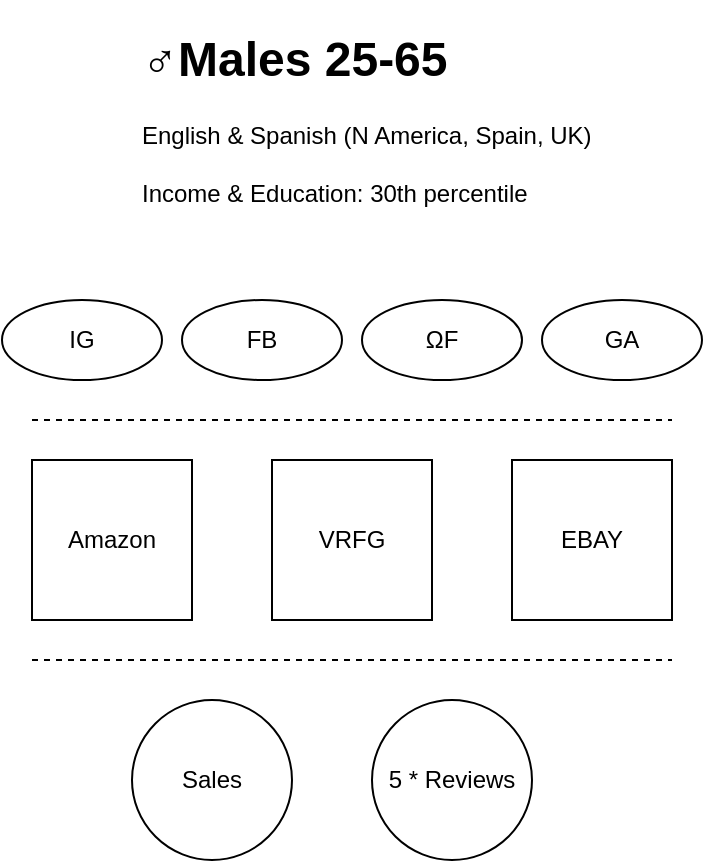 <mxfile version="13.1.3">
    <diagram id="6hGFLwfOUW9BJ-s0fimq" name="Page-1">
        <mxGraphModel dx="929" dy="642" grid="1" gridSize="10" guides="1" tooltips="1" connect="1" arrows="1" fold="1" page="1" pageScale="1" pageWidth="827" pageHeight="1169" math="0" shadow="0">
            <root>
                <mxCell id="0"/>
                <mxCell id="1" parent="0"/>
                <mxCell id="2" value="&lt;h1&gt;♂Males 25-65&lt;/h1&gt;&lt;div&gt;English &amp;amp; Spanish (&lt;span&gt;N America, Spain, UK)&lt;/span&gt;&lt;/div&gt;&lt;div&gt;&lt;span&gt;&lt;br&gt;&lt;/span&gt;&lt;/div&gt;&lt;div&gt;&lt;span&gt;Income &amp;amp; Education: 30th percentile&lt;/span&gt;&lt;/div&gt;" style="text;html=1;strokeColor=none;fillColor=none;spacing=5;spacingTop=-20;whiteSpace=wrap;overflow=hidden;rounded=0;" parent="1" vertex="1">
                    <mxGeometry x="415" y="40" width="240" height="120" as="geometry"/>
                </mxCell>
                <mxCell id="3" value="Amazon" style="whiteSpace=wrap;html=1;aspect=fixed;" parent="1" vertex="1">
                    <mxGeometry x="365" y="260" width="80" height="80" as="geometry"/>
                </mxCell>
                <mxCell id="4" value="VRFG" style="whiteSpace=wrap;html=1;aspect=fixed;" parent="1" vertex="1">
                    <mxGeometry x="485" y="260" width="80" height="80" as="geometry"/>
                </mxCell>
                <mxCell id="5" value="Sales" style="ellipse;whiteSpace=wrap;html=1;aspect=fixed;" parent="1" vertex="1">
                    <mxGeometry x="415" y="380" width="80" height="80" as="geometry"/>
                </mxCell>
                <mxCell id="6" value="5 * Reviews" style="ellipse;whiteSpace=wrap;html=1;aspect=fixed;" parent="1" vertex="1">
                    <mxGeometry x="535" y="380" width="80" height="80" as="geometry"/>
                </mxCell>
                <mxCell id="7" value="EBAY" style="whiteSpace=wrap;html=1;aspect=fixed;" parent="1" vertex="1">
                    <mxGeometry x="605" y="260" width="80" height="80" as="geometry"/>
                </mxCell>
                <mxCell id="8" value="" style="endArrow=none;dashed=1;html=1;" parent="1" edge="1">
                    <mxGeometry width="50" height="50" relative="1" as="geometry">
                        <mxPoint x="365" y="360" as="sourcePoint"/>
                        <mxPoint x="685" y="360" as="targetPoint"/>
                    </mxGeometry>
                </mxCell>
                <mxCell id="9" value="" style="endArrow=none;dashed=1;html=1;" parent="1" edge="1">
                    <mxGeometry width="50" height="50" relative="1" as="geometry">
                        <mxPoint x="365" y="240" as="sourcePoint"/>
                        <mxPoint x="685" y="240" as="targetPoint"/>
                    </mxGeometry>
                </mxCell>
                <mxCell id="10" value="IG" style="ellipse;whiteSpace=wrap;html=1;" parent="1" vertex="1">
                    <mxGeometry x="350" y="180" width="80" height="40" as="geometry"/>
                </mxCell>
                <mxCell id="11" value="FB" style="ellipse;whiteSpace=wrap;html=1;" parent="1" vertex="1">
                    <mxGeometry x="440" y="180" width="80" height="40" as="geometry"/>
                </mxCell>
                <mxCell id="12" value="ΩF" style="ellipse;whiteSpace=wrap;html=1;" parent="1" vertex="1">
                    <mxGeometry x="530" y="180" width="80" height="40" as="geometry"/>
                </mxCell>
                <mxCell id="13" value="GA" style="ellipse;whiteSpace=wrap;html=1;" parent="1" vertex="1">
                    <mxGeometry x="620" y="180" width="80" height="40" as="geometry"/>
                </mxCell>
            </root>
        </mxGraphModel>
    </diagram>
</mxfile>